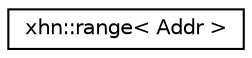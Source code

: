 digraph "Graphical Class Hierarchy"
{
  edge [fontname="Helvetica",fontsize="10",labelfontname="Helvetica",labelfontsize="10"];
  node [fontname="Helvetica",fontsize="10",shape=record];
  rankdir="LR";
  Node1 [label="xhn::range\< Addr \>",height=0.2,width=0.4,color="black", fillcolor="white", style="filled",URL="$structxhn_1_1range.html"];
}
